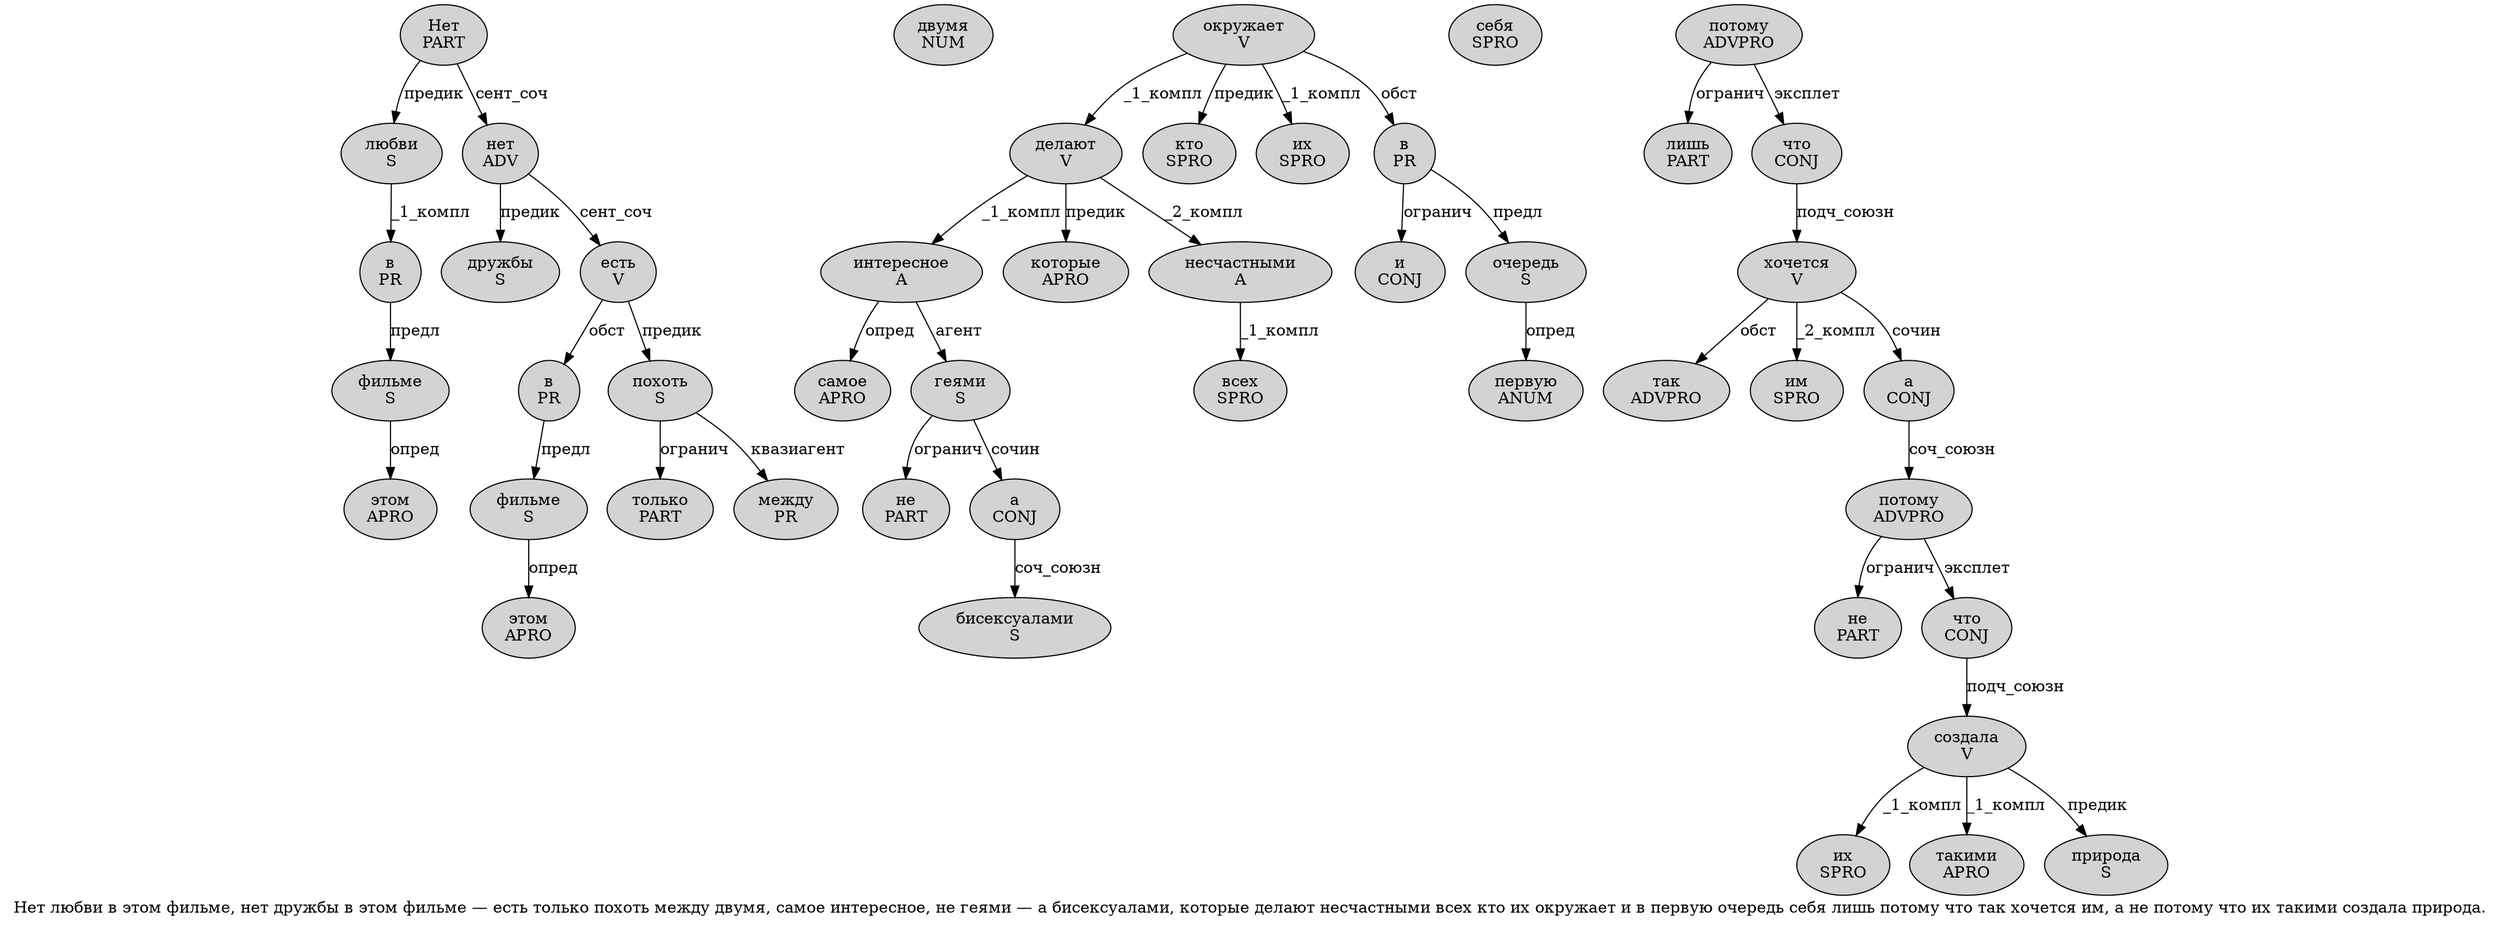 digraph SENTENCE_3103 {
	graph [label="Нет любви в этом фильме, нет дружбы в этом фильме — есть только похоть между двумя, самое интересное, не геями — а бисексуалами, которые делают несчастными всех кто их окружает и в первую очередь себя лишь потому что так хочется им, а не потому что их такими создала природа."]
	node [style=filled]
		0 [label="Нет
PART" color="" fillcolor=lightgray penwidth=1 shape=ellipse]
		1 [label="любви
S" color="" fillcolor=lightgray penwidth=1 shape=ellipse]
		2 [label="в
PR" color="" fillcolor=lightgray penwidth=1 shape=ellipse]
		3 [label="этом
APRO" color="" fillcolor=lightgray penwidth=1 shape=ellipse]
		4 [label="фильме
S" color="" fillcolor=lightgray penwidth=1 shape=ellipse]
		6 [label="нет
ADV" color="" fillcolor=lightgray penwidth=1 shape=ellipse]
		7 [label="дружбы
S" color="" fillcolor=lightgray penwidth=1 shape=ellipse]
		8 [label="в
PR" color="" fillcolor=lightgray penwidth=1 shape=ellipse]
		9 [label="этом
APRO" color="" fillcolor=lightgray penwidth=1 shape=ellipse]
		10 [label="фильме
S" color="" fillcolor=lightgray penwidth=1 shape=ellipse]
		12 [label="есть
V" color="" fillcolor=lightgray penwidth=1 shape=ellipse]
		13 [label="только
PART" color="" fillcolor=lightgray penwidth=1 shape=ellipse]
		14 [label="похоть
S" color="" fillcolor=lightgray penwidth=1 shape=ellipse]
		15 [label="между
PR" color="" fillcolor=lightgray penwidth=1 shape=ellipse]
		16 [label="двумя
NUM" color="" fillcolor=lightgray penwidth=1 shape=ellipse]
		18 [label="самое
APRO" color="" fillcolor=lightgray penwidth=1 shape=ellipse]
		19 [label="интересное
A" color="" fillcolor=lightgray penwidth=1 shape=ellipse]
		21 [label="не
PART" color="" fillcolor=lightgray penwidth=1 shape=ellipse]
		22 [label="геями
S" color="" fillcolor=lightgray penwidth=1 shape=ellipse]
		24 [label="а
CONJ" color="" fillcolor=lightgray penwidth=1 shape=ellipse]
		25 [label="бисексуалами
S" color="" fillcolor=lightgray penwidth=1 shape=ellipse]
		27 [label="которые
APRO" color="" fillcolor=lightgray penwidth=1 shape=ellipse]
		28 [label="делают
V" color="" fillcolor=lightgray penwidth=1 shape=ellipse]
		29 [label="несчастными
A" color="" fillcolor=lightgray penwidth=1 shape=ellipse]
		30 [label="всех
SPRO" color="" fillcolor=lightgray penwidth=1 shape=ellipse]
		31 [label="кто
SPRO" color="" fillcolor=lightgray penwidth=1 shape=ellipse]
		32 [label="их
SPRO" color="" fillcolor=lightgray penwidth=1 shape=ellipse]
		33 [label="окружает
V" color="" fillcolor=lightgray penwidth=1 shape=ellipse]
		34 [label="и
CONJ" color="" fillcolor=lightgray penwidth=1 shape=ellipse]
		35 [label="в
PR" color="" fillcolor=lightgray penwidth=1 shape=ellipse]
		36 [label="первую
ANUM" color="" fillcolor=lightgray penwidth=1 shape=ellipse]
		37 [label="очередь
S" color="" fillcolor=lightgray penwidth=1 shape=ellipse]
		38 [label="себя
SPRO" color="" fillcolor=lightgray penwidth=1 shape=ellipse]
		39 [label="лишь
PART" color="" fillcolor=lightgray penwidth=1 shape=ellipse]
		40 [label="потому
ADVPRO" color="" fillcolor=lightgray penwidth=1 shape=ellipse]
		41 [label="что
CONJ" color="" fillcolor=lightgray penwidth=1 shape=ellipse]
		42 [label="так
ADVPRO" color="" fillcolor=lightgray penwidth=1 shape=ellipse]
		43 [label="хочется
V" color="" fillcolor=lightgray penwidth=1 shape=ellipse]
		44 [label="им
SPRO" color="" fillcolor=lightgray penwidth=1 shape=ellipse]
		46 [label="а
CONJ" color="" fillcolor=lightgray penwidth=1 shape=ellipse]
		47 [label="не
PART" color="" fillcolor=lightgray penwidth=1 shape=ellipse]
		48 [label="потому
ADVPRO" color="" fillcolor=lightgray penwidth=1 shape=ellipse]
		49 [label="что
CONJ" color="" fillcolor=lightgray penwidth=1 shape=ellipse]
		50 [label="их
SPRO" color="" fillcolor=lightgray penwidth=1 shape=ellipse]
		51 [label="такими
APRO" color="" fillcolor=lightgray penwidth=1 shape=ellipse]
		52 [label="создала
V" color="" fillcolor=lightgray penwidth=1 shape=ellipse]
		53 [label="природа
S" color="" fillcolor=lightgray penwidth=1 shape=ellipse]
			10 -> 9 [label="опред"]
			37 -> 36 [label="опред"]
			46 -> 48 [label="соч_союзн"]
			8 -> 10 [label="предл"]
			0 -> 1 [label="предик"]
			0 -> 6 [label="сент_соч"]
			19 -> 18 [label="опред"]
			19 -> 22 [label="агент"]
			28 -> 19 [label="_1_компл"]
			28 -> 27 [label="предик"]
			28 -> 29 [label="_2_компл"]
			48 -> 47 [label="огранич"]
			48 -> 49 [label="эксплет"]
			2 -> 4 [label="предл"]
			29 -> 30 [label="_1_компл"]
			41 -> 43 [label="подч_союзн"]
			6 -> 7 [label="предик"]
			6 -> 12 [label="сент_соч"]
			1 -> 2 [label="_1_компл"]
			22 -> 21 [label="огранич"]
			22 -> 24 [label="сочин"]
			43 -> 42 [label="обст"]
			43 -> 44 [label="_2_компл"]
			43 -> 46 [label="сочин"]
			33 -> 28 [label="_1_компл"]
			33 -> 31 [label="предик"]
			33 -> 32 [label="_1_компл"]
			33 -> 35 [label="обст"]
			12 -> 8 [label="обст"]
			12 -> 14 [label="предик"]
			24 -> 25 [label="соч_союзн"]
			40 -> 39 [label="огранич"]
			40 -> 41 [label="эксплет"]
			35 -> 34 [label="огранич"]
			35 -> 37 [label="предл"]
			14 -> 13 [label="огранич"]
			14 -> 15 [label="квазиагент"]
			4 -> 3 [label="опред"]
			52 -> 50 [label="_1_компл"]
			52 -> 51 [label="_1_компл"]
			52 -> 53 [label="предик"]
			49 -> 52 [label="подч_союзн"]
}